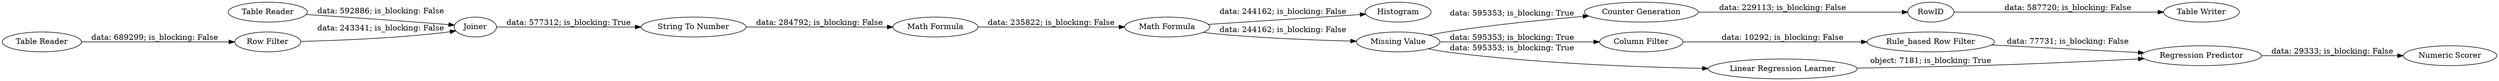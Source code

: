 digraph {
	"-3986593533758371966_10" [label="Numeric Scorer"]
	"-3986593533758371966_20" [label=RowID]
	"-3986593533758371966_16" [label="Table Reader"]
	"-3986593533758371966_15" [label="Table Reader"]
	"-3986593533758371966_19" [label="Counter Generation"]
	"-3986593533758371966_18" [label="Rule_based Row Filter"]
	"-3986593533758371966_5" [label="String To Number"]
	"-3986593533758371966_4" [label=Joiner]
	"-3986593533758371966_9" [label=Histogram]
	"-3986593533758371966_11" [label="Missing Value"]
	"-3986593533758371966_21" [label="Table Writer"]
	"-3986593533758371966_12" [label="Regression Predictor"]
	"-3986593533758371966_17" [label="Column Filter"]
	"-3986593533758371966_6" [label="Math Formula"]
	"-3986593533758371966_3" [label="Row Filter"]
	"-3986593533758371966_7" [label="Math Formula"]
	"-3986593533758371966_8" [label="Linear Regression Learner"]
	"-3986593533758371966_18" -> "-3986593533758371966_12" [label="data: 77731; is_blocking: False"]
	"-3986593533758371966_3" -> "-3986593533758371966_4" [label="data: 243341; is_blocking: False"]
	"-3986593533758371966_4" -> "-3986593533758371966_5" [label="data: 577312; is_blocking: True"]
	"-3986593533758371966_11" -> "-3986593533758371966_17" [label="data: 595353; is_blocking: True"]
	"-3986593533758371966_16" -> "-3986593533758371966_3" [label="data: 689299; is_blocking: False"]
	"-3986593533758371966_11" -> "-3986593533758371966_19" [label="data: 595353; is_blocking: True"]
	"-3986593533758371966_12" -> "-3986593533758371966_10" [label="data: 29333; is_blocking: False"]
	"-3986593533758371966_11" -> "-3986593533758371966_8" [label="data: 595353; is_blocking: True"]
	"-3986593533758371966_7" -> "-3986593533758371966_9" [label="data: 244162; is_blocking: False"]
	"-3986593533758371966_15" -> "-3986593533758371966_4" [label="data: 592886; is_blocking: False"]
	"-3986593533758371966_6" -> "-3986593533758371966_7" [label="data: 235822; is_blocking: False"]
	"-3986593533758371966_8" -> "-3986593533758371966_12" [label="object: 7181; is_blocking: True"]
	"-3986593533758371966_20" -> "-3986593533758371966_21" [label="data: 587720; is_blocking: False"]
	"-3986593533758371966_5" -> "-3986593533758371966_6" [label="data: 284792; is_blocking: False"]
	"-3986593533758371966_19" -> "-3986593533758371966_20" [label="data: 229113; is_blocking: False"]
	"-3986593533758371966_17" -> "-3986593533758371966_18" [label="data: 10292; is_blocking: False"]
	"-3986593533758371966_7" -> "-3986593533758371966_11" [label="data: 244162; is_blocking: False"]
	rankdir=LR
}
